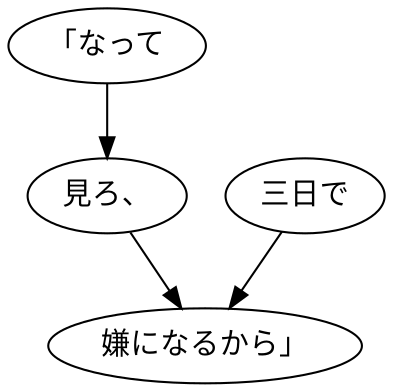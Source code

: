 digraph graph2333 {
	node0 [label="「なって"];
	node1 [label="見ろ、"];
	node2 [label="三日で"];
	node3 [label="嫌になるから」"];
	node0 -> node1;
	node1 -> node3;
	node2 -> node3;
}
